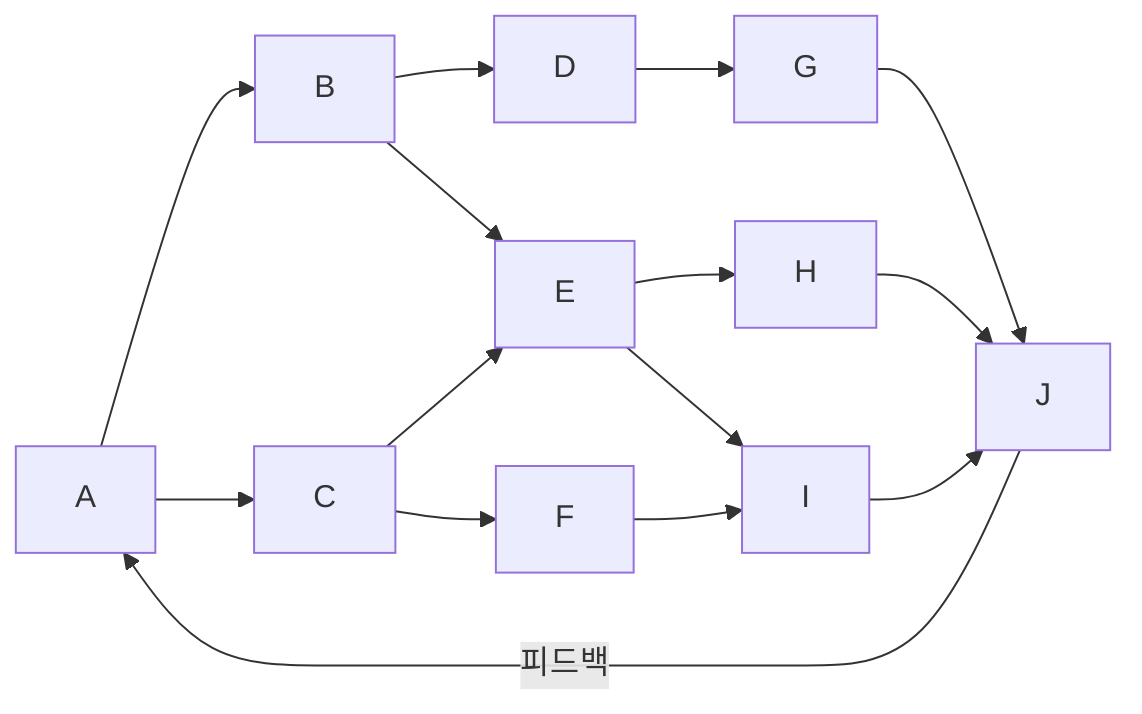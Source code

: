 flowchart LR
    A --> B & C
    B --> D & E
    C --> E & F
    D --> G
    E --> H & I
    F --> I
    G --> J
    H --> J
    I --> J
    J -->|피드백| A